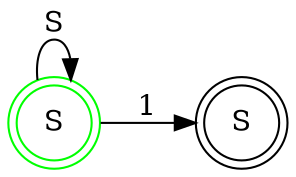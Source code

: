 digraph g {
rankdir = LR
0; 1;
0[label="S", color="green"]
0[label="S", shape="doublecircle"]
1[label="S", shape="doublecircle"]

0 -> 0[label = "S"]
0 -> 1[label = "1"]
}